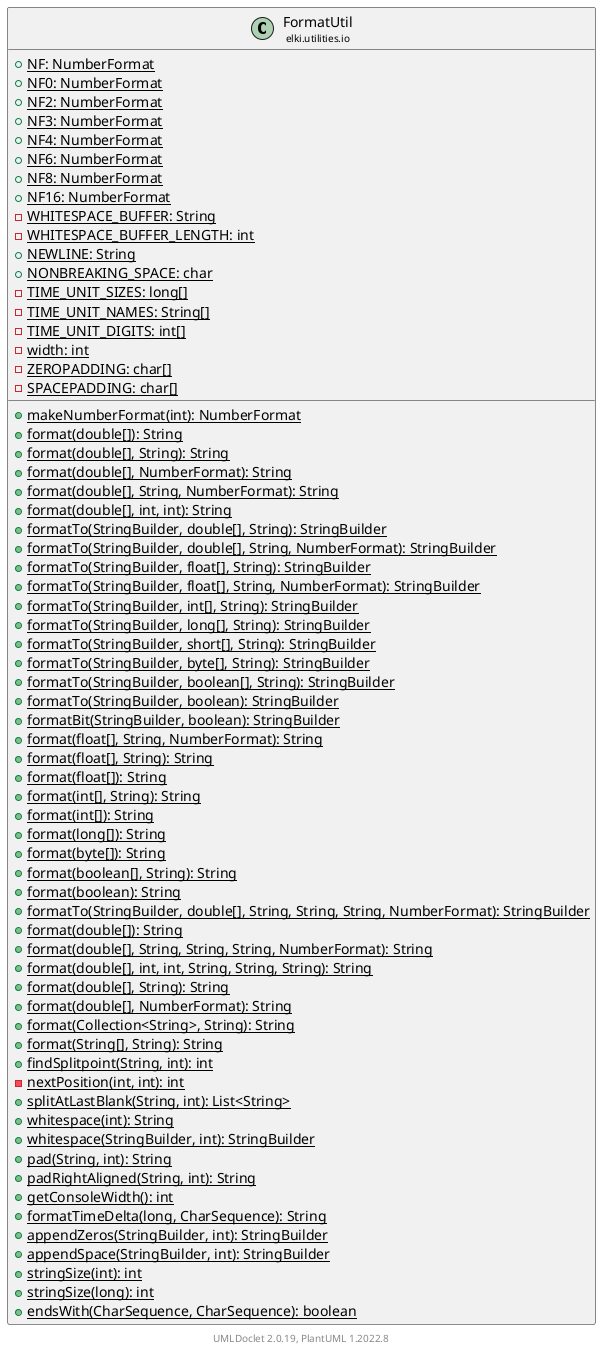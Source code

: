 @startuml
    remove .*\.(Instance|Par|Parameterizer|Factory)$
    set namespaceSeparator none
    hide empty fields
    hide empty methods

    class "<size:14>FormatUtil\n<size:10>elki.utilities.io" as elki.utilities.io.FormatUtil [[FormatUtil.html]] {
        {static} +NF: NumberFormat
        {static} +NF0: NumberFormat
        {static} +NF2: NumberFormat
        {static} +NF3: NumberFormat
        {static} +NF4: NumberFormat
        {static} +NF6: NumberFormat
        {static} +NF8: NumberFormat
        {static} +NF16: NumberFormat
        {static} -WHITESPACE_BUFFER: String
        {static} -WHITESPACE_BUFFER_LENGTH: int
        {static} +NEWLINE: String
        {static} +NONBREAKING_SPACE: char
        {static} -TIME_UNIT_SIZES: long[]
        {static} -TIME_UNIT_NAMES: String[]
        {static} -TIME_UNIT_DIGITS: int[]
        {static} -width: int
        {static} -ZEROPADDING: char[]
        {static} -SPACEPADDING: char[]
        {static} +makeNumberFormat(int): NumberFormat
        {static} +format(double[]): String
        {static} +format(double[], String): String
        {static} +format(double[], NumberFormat): String
        {static} +format(double[], String, NumberFormat): String
        {static} +format(double[], int, int): String
        {static} +formatTo(StringBuilder, double[], String): StringBuilder
        {static} +formatTo(StringBuilder, double[], String, NumberFormat): StringBuilder
        {static} +formatTo(StringBuilder, float[], String): StringBuilder
        {static} +formatTo(StringBuilder, float[], String, NumberFormat): StringBuilder
        {static} +formatTo(StringBuilder, int[], String): StringBuilder
        {static} +formatTo(StringBuilder, long[], String): StringBuilder
        {static} +formatTo(StringBuilder, short[], String): StringBuilder
        {static} +formatTo(StringBuilder, byte[], String): StringBuilder
        {static} +formatTo(StringBuilder, boolean[], String): StringBuilder
        {static} +formatTo(StringBuilder, boolean): StringBuilder
        {static} +formatBit(StringBuilder, boolean): StringBuilder
        {static} +format(float[], String, NumberFormat): String
        {static} +format(float[], String): String
        {static} +format(float[]): String
        {static} +format(int[], String): String
        {static} +format(int[]): String
        {static} +format(long[]): String
        {static} +format(byte[]): String
        {static} +format(boolean[], String): String
        {static} +format(boolean): String
        {static} +formatTo(StringBuilder, double[], String, String, String, NumberFormat): StringBuilder
        {static} +format(double[]): String
        {static} +format(double[], String, String, String, NumberFormat): String
        {static} +format(double[], int, int, String, String, String): String
        {static} +format(double[], String): String
        {static} +format(double[], NumberFormat): String
        {static} +format(Collection<String>, String): String
        {static} +format(String[], String): String
        {static} +findSplitpoint(String, int): int
        {static} -nextPosition(int, int): int
        {static} +splitAtLastBlank(String, int): List<String>
        {static} +whitespace(int): String
        {static} +whitespace(StringBuilder, int): StringBuilder
        {static} +pad(String, int): String
        {static} +padRightAligned(String, int): String
        {static} +getConsoleWidth(): int
        {static} +formatTimeDelta(long, CharSequence): String
        {static} +appendZeros(StringBuilder, int): StringBuilder
        {static} +appendSpace(StringBuilder, int): StringBuilder
        {static} +stringSize(int): int
        {static} +stringSize(long): int
        {static} +endsWith(CharSequence, CharSequence): boolean
    }

    center footer UMLDoclet 2.0.19, PlantUML 1.2022.8
@enduml
